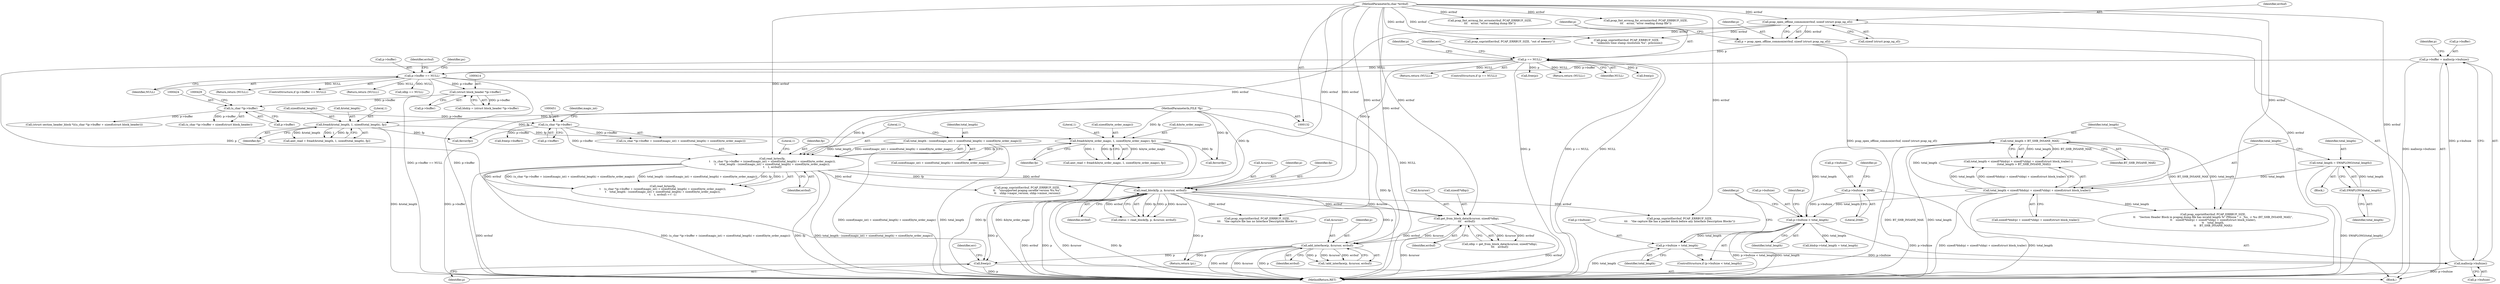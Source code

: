 digraph "0_libpcap_a5a36d9e82dde7265e38fe1f87b7f11c461c29f6@API" {
"1000701" [label="(Call,free(p))"];
"1000549" [label="(Call,read_block(fp, p, &cursor, errbuf))"];
"1000447" [label="(Call,read_bytes(fp,\n\t    (u_char *)p->buffer + (sizeof(magic_int) + sizeof(total_length) + sizeof(byte_order_magic)),\n\t    total_length - (sizeof(magic_int) + sizeof(total_length) + sizeof(byte_order_magic)),\n\t    1, errbuf))"];
"1000205" [label="(Call,fread(&byte_order_magic, 1, sizeof(byte_order_magic), fp))"];
"1000173" [label="(Call,fread(&total_length, 1, sizeof(total_length), fp))"];
"1000134" [label="(MethodParameterIn,FILE *fp)"];
"1000450" [label="(Call,(u_char *)p->buffer)"];
"1000423" [label="(Call,(u_char *)p->buffer)"];
"1000413" [label="(Call,(struct block_header *)p->buffer)"];
"1000388" [label="(Call,p->buffer == NULL)"];
"1000379" [label="(Call,p->buffer = malloc(p->bufsize))"];
"1000383" [label="(Call,malloc(p->bufsize))"];
"1000374" [label="(Call,p->bufsize = total_length)"];
"1000369" [label="(Call,p->bufsize < total_length)"];
"1000363" [label="(Call,p->bufsize = 2048)"];
"1000272" [label="(Call,total_length > BT_SHB_INSANE_MAX)"];
"1000260" [label="(Call,total_length < sizeof(*bhdrp) + sizeof(*shbp) + sizeof(struct block_trailer))"];
"1000254" [label="(Call,total_length = SWAPLONG(total_length))"];
"1000256" [label="(Call,SWAPLONG(total_length))"];
"1000305" [label="(Call,p == NULL)"];
"1000298" [label="(Call,p = pcap_open_offline_common(errbuf, sizeof (struct pcap_ng_sf)))"];
"1000300" [label="(Call,pcap_open_offline_common(errbuf, sizeof (struct pcap_ng_sf)))"];
"1000136" [label="(MethodParameterIn,char *errbuf)"];
"1000463" [label="(Call,total_length - (sizeof(magic_int) + sizeof(total_length) + sizeof(byte_order_magic)))"];
"1000614" [label="(Call,add_interface(p, &cursor, errbuf))"];
"1000579" [label="(Call,get_from_block_data(&cursor, sizeof(*idbp),\n\t\t\t    errbuf))"];
"1000376" [label="(Identifier,p)"];
"1000474" [label="(Identifier,errbuf)"];
"1000276" [label="(Call,pcap_snprintf(errbuf, PCAP_ERRBUF_SIZE,\n\t\t    \"Section Header Block in pcapng dump file has invalid length %\" PRIsize \" < _%u_ < %u (BT_SHB_INSANE_MAX)\",\n\t\t    sizeof(*bhdrp) + sizeof(*shbp) + sizeof(struct block_trailer),\n\t\t    total_length,\n\t\t    BT_SHB_INSANE_MAX))"];
"1000473" [label="(Literal,1)"];
"1000209" [label="(Call,sizeof(byte_order_magic))"];
"1000463" [label="(Call,total_length - (sizeof(magic_int) + sizeof(total_length) + sizeof(byte_order_magic)))"];
"1000395" [label="(Identifier,errbuf)"];
"1000190" [label="(Call,pcap_fmt_errmsg_for_errno(errbuf, PCAP_ERRBUF_SIZE,\n\t\t\t    errno, \"error reading dump file\"))"];
"1000173" [label="(Call,fread(&total_length, 1, sizeof(total_length), fp))"];
"1000134" [label="(MethodParameterIn,FILE *fp)"];
"1000348" [label="(Call,free(p))"];
"1000205" [label="(Call,fread(&byte_order_magic, 1, sizeof(byte_order_magic), fp))"];
"1000449" [label="(Call,(u_char *)p->buffer + (sizeof(magic_int) + sizeof(total_length) + sizeof(byte_order_magic)))"];
"1000272" [label="(Call,total_length > BT_SHB_INSANE_MAX)"];
"1000585" [label="(Identifier,errbuf)"];
"1000513" [label="(Call,pcap_snprintf(errbuf, PCAP_ERRBUF_SIZE,\n\t\t    \"unsupported pcapng savefile version %u.%u\",\n\t\t    shbp->major_version, shbp->minor_version))"];
"1000363" [label="(Call,p->bufsize = 2048)"];
"1000415" [label="(Call,p->buffer)"];
"1000301" [label="(Identifier,errbuf)"];
"1000219" [label="(Call,ferror(fp))"];
"1000383" [label="(Call,malloc(p->bufsize))"];
"1000457" [label="(Identifier,magic_int)"];
"1000171" [label="(Call,amt_read = fread(&total_length, 1, sizeof(total_length), fp))"];
"1000404" [label="(Return,return (NULL);)"];
"1000390" [label="(Identifier,p)"];
"1000375" [label="(Call,p->bufsize)"];
"1000259" [label="(Call,total_length < sizeof(*bhdrp) + sizeof(*shbp) + sizeof(struct block_trailer) ||\n             (total_length > BT_SHB_INSANE_MAX))"];
"1000392" [label="(Identifier,NULL)"];
"1000613" [label="(Call,!add_interface(p, &cursor, errbuf))"];
"1000273" [label="(Identifier,total_length)"];
"1000306" [label="(Identifier,p)"];
"1000554" [label="(Identifier,errbuf)"];
"1000305" [label="(Call,p == NULL)"];
"1000577" [label="(Call,idbp = get_from_block_data(&cursor, sizeof(*idbp),\n\t\t\t    errbuf))"];
"1000274" [label="(Identifier,BT_SHB_INSANE_MAX)"];
"1000549" [label="(Call,read_block(fp, p, &cursor, errbuf))"];
"1000206" [label="(Call,&byte_order_magic)"];
"1000373" [label="(Identifier,total_length)"];
"1000369" [label="(Call,p->bufsize < total_length)"];
"1000371" [label="(Identifier,p)"];
"1000136" [label="(MethodParameterIn,char *errbuf)"];
"1000702" [label="(Identifier,p)"];
"1000255" [label="(Identifier,total_length)"];
"1000138" [label="(Block,)"];
"1000379" [label="(Call,p->buffer = malloc(p->bufsize))"];
"1000179" [label="(Identifier,fp)"];
"1000211" [label="(Identifier,fp)"];
"1000298" [label="(Call,p = pcap_open_offline_common(errbuf, sizeof (struct pcap_ng_sf)))"];
"1000582" [label="(Call,sizeof(*idbp))"];
"1000208" [label="(Literal,1)"];
"1000354" [label="(Return,return (NULL);)"];
"1000552" [label="(Call,&cursor)"];
"1000435" [label="(Call,bhdrp->total_length = total_length)"];
"1000615" [label="(Identifier,p)"];
"1000299" [label="(Identifier,p)"];
"1000302" [label="(Call,sizeof (struct pcap_ng_sf))"];
"1000551" [label="(Identifier,p)"];
"1000580" [label="(Call,&cursor)"];
"1000387" [label="(ControlStructure,if (p->buffer == NULL))"];
"1000262" [label="(Call,sizeof(*bhdrp) + sizeof(*shbp) + sizeof(struct block_trailer))"];
"1000464" [label="(Identifier,total_length)"];
"1000304" [label="(ControlStructure,if (p == NULL))"];
"1000374" [label="(Call,p->bufsize = total_length)"];
"1000616" [label="(Call,&cursor)"];
"1000422" [label="(Call,(u_char *)p->buffer + sizeof(struct block_header))"];
"1000408" [label="(Identifier,ps)"];
"1000707" [label="(Return,return (NULL);)"];
"1000452" [label="(Call,p->buffer)"];
"1000239" [label="(Block,)"];
"1000176" [label="(Literal,1)"];
"1000203" [label="(Call,amt_read = fread(&byte_order_magic, 1, sizeof(byte_order_magic), fp))"];
"1000450" [label="(Call,(u_char *)p->buffer)"];
"1000547" [label="(Call,status = read_block(fp, p, &cursor, errbuf))"];
"1000411" [label="(Call,bhdrp = (struct block_header *)p->buffer)"];
"1000378" [label="(Identifier,total_length)"];
"1000257" [label="(Identifier,total_length)"];
"1000587" [label="(Call,idbp == NULL)"];
"1000423" [label="(Call,(u_char *)p->buffer)"];
"1000465" [label="(Call,sizeof(magic_int) + sizeof(total_length) + sizeof(byte_order_magic))"];
"1000389" [label="(Call,p->buffer)"];
"1000425" [label="(Call,p->buffer)"];
"1000177" [label="(Call,sizeof(total_length))"];
"1000368" [label="(ControlStructure,if (p->bufsize < total_length))"];
"1000381" [label="(Identifier,p)"];
"1000364" [label="(Call,p->bufsize)"];
"1000690" [label="(Return,return (p);)"];
"1000380" [label="(Call,p->buffer)"];
"1000367" [label="(Literal,2048)"];
"1000618" [label="(Identifier,errbuf)"];
"1000388" [label="(Call,p->buffer == NULL)"];
"1000550" [label="(Identifier,fp)"];
"1000413" [label="(Call,(struct block_header *)p->buffer)"];
"1000187" [label="(Call,ferror(fp))"];
"1000260" [label="(Call,total_length < sizeof(*bhdrp) + sizeof(*shbp) + sizeof(struct block_trailer))"];
"1000697" [label="(Call,free(p->buffer))"];
"1000256" [label="(Call,SWAPLONG(total_length))"];
"1000254" [label="(Call,total_length = SWAPLONG(total_length))"];
"1000394" [label="(Call,pcap_snprintf(errbuf, PCAP_ERRBUF_SIZE, \"out of memory\"))"];
"1000370" [label="(Call,p->bufsize)"];
"1000307" [label="(Identifier,NULL)"];
"1000398" [label="(Call,free(p))"];
"1000560" [label="(Call,pcap_snprintf(errbuf, PCAP_ERRBUF_SIZE,\n\t\t\t    \"the capture file has no Interface Description Blocks\"))"];
"1000579" [label="(Call,get_from_block_data(&cursor, sizeof(*idbp),\n\t\t\t    errbuf))"];
"1000420" [label="(Call,(struct section_header_block *)((u_char *)p->buffer + sizeof(struct block_header)))"];
"1000705" [label="(Identifier,err)"];
"1000446" [label="(Call,read_bytes(fp,\n\t    (u_char *)p->buffer + (sizeof(magic_int) + sizeof(total_length) + sizeof(byte_order_magic)),\n\t    total_length - (sizeof(magic_int) + sizeof(total_length) + sizeof(byte_order_magic)),\n\t    1, errbuf) == -1)"];
"1000447" [label="(Call,read_bytes(fp,\n\t    (u_char *)p->buffer + (sizeof(magic_int) + sizeof(total_length) + sizeof(byte_order_magic)),\n\t    total_length - (sizeof(magic_int) + sizeof(total_length) + sizeof(byte_order_magic)),\n\t    1, errbuf))"];
"1000174" [label="(Call,&total_length)"];
"1000614" [label="(Call,add_interface(p, &cursor, errbuf))"];
"1000476" [label="(Literal,1)"];
"1000343" [label="(Call,pcap_snprintf(errbuf, PCAP_ERRBUF_SIZE,\n\t\t    \"unknown time stamp resolution %u\", precision))"];
"1000222" [label="(Call,pcap_fmt_errmsg_for_errno(errbuf, PCAP_ERRBUF_SIZE,\n\t\t\t    errno, \"error reading dump file\"))"];
"1000317" [label="(Identifier,p)"];
"1000261" [label="(Identifier,total_length)"];
"1000624" [label="(Call,pcap_snprintf(errbuf, PCAP_ERRBUF_SIZE,\n\t\t\t    \"the capture file has a packet block before any Interface Description Blocks\"))"];
"1000709" [label="(MethodReturn,RET)"];
"1000701" [label="(Call,free(p))"];
"1000300" [label="(Call,pcap_open_offline_common(errbuf, sizeof (struct pcap_ng_sf)))"];
"1000313" [label="(Return,return (NULL);)"];
"1000448" [label="(Identifier,fp)"];
"1000384" [label="(Call,p->bufsize)"];
"1000311" [label="(Identifier,err)"];
"1000701" -> "1000138"  [label="AST: "];
"1000701" -> "1000702"  [label="CFG: "];
"1000702" -> "1000701"  [label="AST: "];
"1000705" -> "1000701"  [label="CFG: "];
"1000701" -> "1000709"  [label="DDG: p"];
"1000549" -> "1000701"  [label="DDG: p"];
"1000614" -> "1000701"  [label="DDG: p"];
"1000305" -> "1000701"  [label="DDG: p"];
"1000549" -> "1000547"  [label="AST: "];
"1000549" -> "1000554"  [label="CFG: "];
"1000550" -> "1000549"  [label="AST: "];
"1000551" -> "1000549"  [label="AST: "];
"1000552" -> "1000549"  [label="AST: "];
"1000554" -> "1000549"  [label="AST: "];
"1000547" -> "1000549"  [label="CFG: "];
"1000549" -> "1000709"  [label="DDG: fp"];
"1000549" -> "1000709"  [label="DDG: errbuf"];
"1000549" -> "1000709"  [label="DDG: p"];
"1000549" -> "1000709"  [label="DDG: &cursor"];
"1000549" -> "1000547"  [label="DDG: fp"];
"1000549" -> "1000547"  [label="DDG: p"];
"1000549" -> "1000547"  [label="DDG: &cursor"];
"1000549" -> "1000547"  [label="DDG: errbuf"];
"1000447" -> "1000549"  [label="DDG: fp"];
"1000447" -> "1000549"  [label="DDG: errbuf"];
"1000134" -> "1000549"  [label="DDG: fp"];
"1000305" -> "1000549"  [label="DDG: p"];
"1000136" -> "1000549"  [label="DDG: errbuf"];
"1000549" -> "1000560"  [label="DDG: errbuf"];
"1000549" -> "1000579"  [label="DDG: &cursor"];
"1000549" -> "1000579"  [label="DDG: errbuf"];
"1000549" -> "1000614"  [label="DDG: p"];
"1000549" -> "1000624"  [label="DDG: errbuf"];
"1000549" -> "1000690"  [label="DDG: p"];
"1000447" -> "1000446"  [label="AST: "];
"1000447" -> "1000474"  [label="CFG: "];
"1000448" -> "1000447"  [label="AST: "];
"1000449" -> "1000447"  [label="AST: "];
"1000463" -> "1000447"  [label="AST: "];
"1000473" -> "1000447"  [label="AST: "];
"1000474" -> "1000447"  [label="AST: "];
"1000476" -> "1000447"  [label="CFG: "];
"1000447" -> "1000709"  [label="DDG: total_length - (sizeof(magic_int) + sizeof(total_length) + sizeof(byte_order_magic))"];
"1000447" -> "1000709"  [label="DDG: errbuf"];
"1000447" -> "1000709"  [label="DDG: (u_char *)p->buffer + (sizeof(magic_int) + sizeof(total_length) + sizeof(byte_order_magic))"];
"1000447" -> "1000709"  [label="DDG: fp"];
"1000447" -> "1000446"  [label="DDG: errbuf"];
"1000447" -> "1000446"  [label="DDG: (u_char *)p->buffer + (sizeof(magic_int) + sizeof(total_length) + sizeof(byte_order_magic))"];
"1000447" -> "1000446"  [label="DDG: total_length - (sizeof(magic_int) + sizeof(total_length) + sizeof(byte_order_magic))"];
"1000447" -> "1000446"  [label="DDG: fp"];
"1000447" -> "1000446"  [label="DDG: 1"];
"1000205" -> "1000447"  [label="DDG: fp"];
"1000134" -> "1000447"  [label="DDG: fp"];
"1000450" -> "1000447"  [label="DDG: p->buffer"];
"1000463" -> "1000447"  [label="DDG: total_length"];
"1000463" -> "1000447"  [label="DDG: sizeof(magic_int) + sizeof(total_length) + sizeof(byte_order_magic)"];
"1000300" -> "1000447"  [label="DDG: errbuf"];
"1000136" -> "1000447"  [label="DDG: errbuf"];
"1000447" -> "1000513"  [label="DDG: errbuf"];
"1000205" -> "1000203"  [label="AST: "];
"1000205" -> "1000211"  [label="CFG: "];
"1000206" -> "1000205"  [label="AST: "];
"1000208" -> "1000205"  [label="AST: "];
"1000209" -> "1000205"  [label="AST: "];
"1000211" -> "1000205"  [label="AST: "];
"1000203" -> "1000205"  [label="CFG: "];
"1000205" -> "1000709"  [label="DDG: &byte_order_magic"];
"1000205" -> "1000709"  [label="DDG: fp"];
"1000205" -> "1000203"  [label="DDG: &byte_order_magic"];
"1000205" -> "1000203"  [label="DDG: 1"];
"1000205" -> "1000203"  [label="DDG: fp"];
"1000173" -> "1000205"  [label="DDG: fp"];
"1000134" -> "1000205"  [label="DDG: fp"];
"1000205" -> "1000219"  [label="DDG: fp"];
"1000173" -> "1000171"  [label="AST: "];
"1000173" -> "1000179"  [label="CFG: "];
"1000174" -> "1000173"  [label="AST: "];
"1000176" -> "1000173"  [label="AST: "];
"1000177" -> "1000173"  [label="AST: "];
"1000179" -> "1000173"  [label="AST: "];
"1000171" -> "1000173"  [label="CFG: "];
"1000173" -> "1000709"  [label="DDG: &total_length"];
"1000173" -> "1000171"  [label="DDG: &total_length"];
"1000173" -> "1000171"  [label="DDG: 1"];
"1000173" -> "1000171"  [label="DDG: fp"];
"1000134" -> "1000173"  [label="DDG: fp"];
"1000173" -> "1000187"  [label="DDG: fp"];
"1000134" -> "1000132"  [label="AST: "];
"1000134" -> "1000709"  [label="DDG: fp"];
"1000134" -> "1000187"  [label="DDG: fp"];
"1000134" -> "1000219"  [label="DDG: fp"];
"1000450" -> "1000449"  [label="AST: "];
"1000450" -> "1000452"  [label="CFG: "];
"1000451" -> "1000450"  [label="AST: "];
"1000452" -> "1000450"  [label="AST: "];
"1000457" -> "1000450"  [label="CFG: "];
"1000450" -> "1000709"  [label="DDG: p->buffer"];
"1000450" -> "1000449"  [label="DDG: p->buffer"];
"1000423" -> "1000450"  [label="DDG: p->buffer"];
"1000450" -> "1000697"  [label="DDG: p->buffer"];
"1000423" -> "1000422"  [label="AST: "];
"1000423" -> "1000425"  [label="CFG: "];
"1000424" -> "1000423"  [label="AST: "];
"1000425" -> "1000423"  [label="AST: "];
"1000429" -> "1000423"  [label="CFG: "];
"1000423" -> "1000420"  [label="DDG: p->buffer"];
"1000423" -> "1000422"  [label="DDG: p->buffer"];
"1000413" -> "1000423"  [label="DDG: p->buffer"];
"1000413" -> "1000411"  [label="AST: "];
"1000413" -> "1000415"  [label="CFG: "];
"1000414" -> "1000413"  [label="AST: "];
"1000415" -> "1000413"  [label="AST: "];
"1000411" -> "1000413"  [label="CFG: "];
"1000413" -> "1000411"  [label="DDG: p->buffer"];
"1000388" -> "1000413"  [label="DDG: p->buffer"];
"1000388" -> "1000387"  [label="AST: "];
"1000388" -> "1000392"  [label="CFG: "];
"1000389" -> "1000388"  [label="AST: "];
"1000392" -> "1000388"  [label="AST: "];
"1000395" -> "1000388"  [label="CFG: "];
"1000408" -> "1000388"  [label="CFG: "];
"1000388" -> "1000709"  [label="DDG: p->buffer"];
"1000388" -> "1000709"  [label="DDG: NULL"];
"1000388" -> "1000709"  [label="DDG: p->buffer == NULL"];
"1000379" -> "1000388"  [label="DDG: p->buffer"];
"1000305" -> "1000388"  [label="DDG: NULL"];
"1000388" -> "1000404"  [label="DDG: NULL"];
"1000388" -> "1000587"  [label="DDG: NULL"];
"1000388" -> "1000707"  [label="DDG: NULL"];
"1000379" -> "1000138"  [label="AST: "];
"1000379" -> "1000383"  [label="CFG: "];
"1000380" -> "1000379"  [label="AST: "];
"1000383" -> "1000379"  [label="AST: "];
"1000390" -> "1000379"  [label="CFG: "];
"1000379" -> "1000709"  [label="DDG: malloc(p->bufsize)"];
"1000383" -> "1000379"  [label="DDG: p->bufsize"];
"1000383" -> "1000384"  [label="CFG: "];
"1000384" -> "1000383"  [label="AST: "];
"1000383" -> "1000709"  [label="DDG: p->bufsize"];
"1000374" -> "1000383"  [label="DDG: p->bufsize"];
"1000369" -> "1000383"  [label="DDG: p->bufsize"];
"1000374" -> "1000368"  [label="AST: "];
"1000374" -> "1000378"  [label="CFG: "];
"1000375" -> "1000374"  [label="AST: "];
"1000378" -> "1000374"  [label="AST: "];
"1000381" -> "1000374"  [label="CFG: "];
"1000374" -> "1000709"  [label="DDG: total_length"];
"1000369" -> "1000374"  [label="DDG: total_length"];
"1000369" -> "1000368"  [label="AST: "];
"1000369" -> "1000373"  [label="CFG: "];
"1000370" -> "1000369"  [label="AST: "];
"1000373" -> "1000369"  [label="AST: "];
"1000376" -> "1000369"  [label="CFG: "];
"1000381" -> "1000369"  [label="CFG: "];
"1000369" -> "1000709"  [label="DDG: p->bufsize < total_length"];
"1000369" -> "1000709"  [label="DDG: total_length"];
"1000363" -> "1000369"  [label="DDG: p->bufsize"];
"1000272" -> "1000369"  [label="DDG: total_length"];
"1000260" -> "1000369"  [label="DDG: total_length"];
"1000369" -> "1000435"  [label="DDG: total_length"];
"1000363" -> "1000138"  [label="AST: "];
"1000363" -> "1000367"  [label="CFG: "];
"1000364" -> "1000363"  [label="AST: "];
"1000367" -> "1000363"  [label="AST: "];
"1000371" -> "1000363"  [label="CFG: "];
"1000272" -> "1000259"  [label="AST: "];
"1000272" -> "1000274"  [label="CFG: "];
"1000273" -> "1000272"  [label="AST: "];
"1000274" -> "1000272"  [label="AST: "];
"1000259" -> "1000272"  [label="CFG: "];
"1000272" -> "1000709"  [label="DDG: BT_SHB_INSANE_MAX"];
"1000272" -> "1000709"  [label="DDG: total_length"];
"1000272" -> "1000259"  [label="DDG: total_length"];
"1000272" -> "1000259"  [label="DDG: BT_SHB_INSANE_MAX"];
"1000260" -> "1000272"  [label="DDG: total_length"];
"1000272" -> "1000276"  [label="DDG: total_length"];
"1000272" -> "1000276"  [label="DDG: BT_SHB_INSANE_MAX"];
"1000260" -> "1000259"  [label="AST: "];
"1000260" -> "1000262"  [label="CFG: "];
"1000261" -> "1000260"  [label="AST: "];
"1000262" -> "1000260"  [label="AST: "];
"1000273" -> "1000260"  [label="CFG: "];
"1000259" -> "1000260"  [label="CFG: "];
"1000260" -> "1000709"  [label="DDG: sizeof(*bhdrp) + sizeof(*shbp) + sizeof(struct block_trailer)"];
"1000260" -> "1000709"  [label="DDG: total_length"];
"1000260" -> "1000259"  [label="DDG: total_length"];
"1000260" -> "1000259"  [label="DDG: sizeof(*bhdrp) + sizeof(*shbp) + sizeof(struct block_trailer)"];
"1000254" -> "1000260"  [label="DDG: total_length"];
"1000260" -> "1000276"  [label="DDG: total_length"];
"1000254" -> "1000239"  [label="AST: "];
"1000254" -> "1000256"  [label="CFG: "];
"1000255" -> "1000254"  [label="AST: "];
"1000256" -> "1000254"  [label="AST: "];
"1000261" -> "1000254"  [label="CFG: "];
"1000254" -> "1000709"  [label="DDG: SWAPLONG(total_length)"];
"1000256" -> "1000254"  [label="DDG: total_length"];
"1000256" -> "1000257"  [label="CFG: "];
"1000257" -> "1000256"  [label="AST: "];
"1000305" -> "1000304"  [label="AST: "];
"1000305" -> "1000307"  [label="CFG: "];
"1000306" -> "1000305"  [label="AST: "];
"1000307" -> "1000305"  [label="AST: "];
"1000311" -> "1000305"  [label="CFG: "];
"1000317" -> "1000305"  [label="CFG: "];
"1000305" -> "1000709"  [label="DDG: p == NULL"];
"1000305" -> "1000709"  [label="DDG: NULL"];
"1000305" -> "1000709"  [label="DDG: p"];
"1000298" -> "1000305"  [label="DDG: p"];
"1000305" -> "1000313"  [label="DDG: NULL"];
"1000305" -> "1000348"  [label="DDG: p"];
"1000305" -> "1000354"  [label="DDG: NULL"];
"1000305" -> "1000398"  [label="DDG: p"];
"1000298" -> "1000138"  [label="AST: "];
"1000298" -> "1000300"  [label="CFG: "];
"1000299" -> "1000298"  [label="AST: "];
"1000300" -> "1000298"  [label="AST: "];
"1000306" -> "1000298"  [label="CFG: "];
"1000298" -> "1000709"  [label="DDG: pcap_open_offline_common(errbuf, sizeof (struct pcap_ng_sf))"];
"1000300" -> "1000298"  [label="DDG: errbuf"];
"1000300" -> "1000302"  [label="CFG: "];
"1000301" -> "1000300"  [label="AST: "];
"1000302" -> "1000300"  [label="AST: "];
"1000300" -> "1000709"  [label="DDG: errbuf"];
"1000136" -> "1000300"  [label="DDG: errbuf"];
"1000300" -> "1000343"  [label="DDG: errbuf"];
"1000300" -> "1000394"  [label="DDG: errbuf"];
"1000136" -> "1000132"  [label="AST: "];
"1000136" -> "1000709"  [label="DDG: errbuf"];
"1000136" -> "1000190"  [label="DDG: errbuf"];
"1000136" -> "1000222"  [label="DDG: errbuf"];
"1000136" -> "1000276"  [label="DDG: errbuf"];
"1000136" -> "1000343"  [label="DDG: errbuf"];
"1000136" -> "1000394"  [label="DDG: errbuf"];
"1000136" -> "1000513"  [label="DDG: errbuf"];
"1000136" -> "1000560"  [label="DDG: errbuf"];
"1000136" -> "1000579"  [label="DDG: errbuf"];
"1000136" -> "1000614"  [label="DDG: errbuf"];
"1000136" -> "1000624"  [label="DDG: errbuf"];
"1000463" -> "1000465"  [label="CFG: "];
"1000464" -> "1000463"  [label="AST: "];
"1000465" -> "1000463"  [label="AST: "];
"1000473" -> "1000463"  [label="CFG: "];
"1000463" -> "1000709"  [label="DDG: sizeof(magic_int) + sizeof(total_length) + sizeof(byte_order_magic)"];
"1000463" -> "1000709"  [label="DDG: total_length"];
"1000614" -> "1000613"  [label="AST: "];
"1000614" -> "1000618"  [label="CFG: "];
"1000615" -> "1000614"  [label="AST: "];
"1000616" -> "1000614"  [label="AST: "];
"1000618" -> "1000614"  [label="AST: "];
"1000613" -> "1000614"  [label="CFG: "];
"1000614" -> "1000709"  [label="DDG: errbuf"];
"1000614" -> "1000709"  [label="DDG: &cursor"];
"1000614" -> "1000709"  [label="DDG: p"];
"1000614" -> "1000613"  [label="DDG: p"];
"1000614" -> "1000613"  [label="DDG: &cursor"];
"1000614" -> "1000613"  [label="DDG: errbuf"];
"1000579" -> "1000614"  [label="DDG: &cursor"];
"1000579" -> "1000614"  [label="DDG: errbuf"];
"1000614" -> "1000690"  [label="DDG: p"];
"1000579" -> "1000577"  [label="AST: "];
"1000579" -> "1000585"  [label="CFG: "];
"1000580" -> "1000579"  [label="AST: "];
"1000582" -> "1000579"  [label="AST: "];
"1000585" -> "1000579"  [label="AST: "];
"1000577" -> "1000579"  [label="CFG: "];
"1000579" -> "1000709"  [label="DDG: &cursor"];
"1000579" -> "1000709"  [label="DDG: errbuf"];
"1000579" -> "1000577"  [label="DDG: &cursor"];
"1000579" -> "1000577"  [label="DDG: errbuf"];
}
